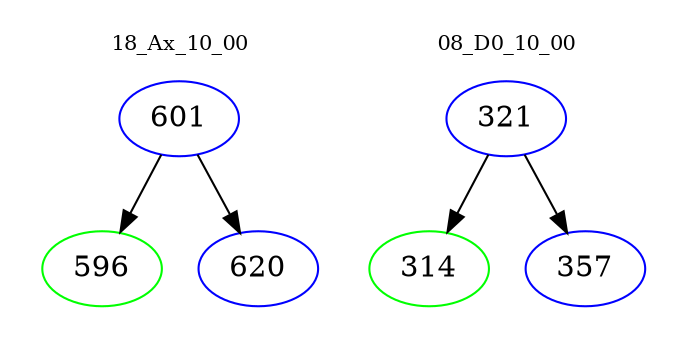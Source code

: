 digraph{
subgraph cluster_0 {
color = white
label = "18_Ax_10_00";
fontsize=10;
T0_601 [label="601", color="blue"]
T0_601 -> T0_596 [color="black"]
T0_596 [label="596", color="green"]
T0_601 -> T0_620 [color="black"]
T0_620 [label="620", color="blue"]
}
subgraph cluster_1 {
color = white
label = "08_D0_10_00";
fontsize=10;
T1_321 [label="321", color="blue"]
T1_321 -> T1_314 [color="black"]
T1_314 [label="314", color="green"]
T1_321 -> T1_357 [color="black"]
T1_357 [label="357", color="blue"]
}
}
